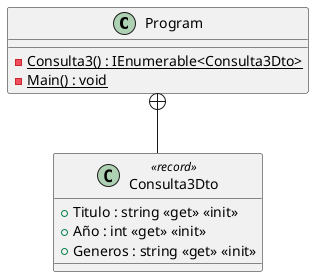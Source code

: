 @startuml
class Program {
    {static} - Consulta3() : IEnumerable<Consulta3Dto>
    {static} - Main() : void
}
class Consulta3Dto <<record>> {
    + Titulo : string <<get>> <<init>>
    + Año : int <<get>> <<init>>
    + Generos : string <<get>> <<init>>
}
Program +-- Consulta3Dto
@enduml
